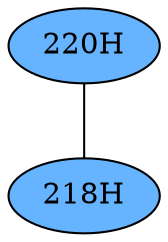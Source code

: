 // The Round Table
graph {
	"220H" [fillcolor="#66B3FF" style=radial]
	"218H" [fillcolor="#66B3FF" style=radial]
	"220H" -- "218H" [penwidth=1]
}
